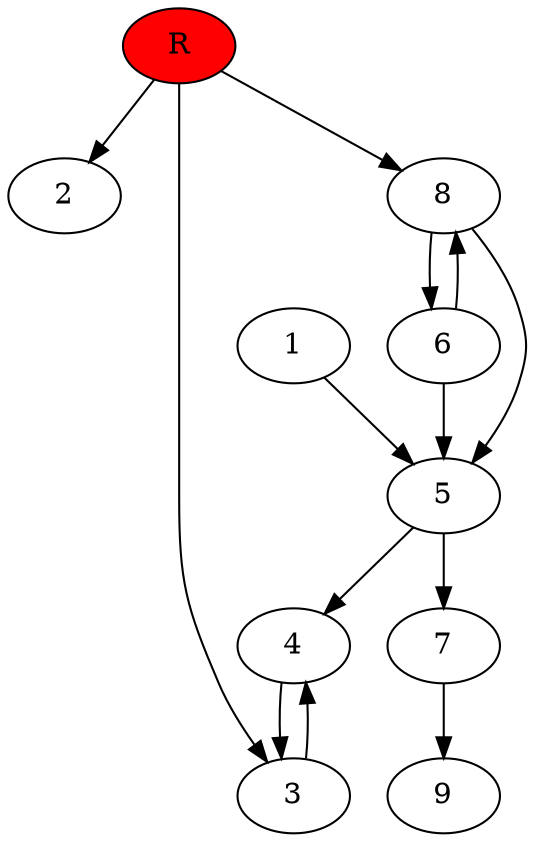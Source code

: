 digraph prb59902 {
	1
	2
	3
	4
	5
	6
	7
	8
	R [fillcolor="#ff0000" style=filled]
	1 -> 5
	3 -> 4
	4 -> 3
	5 -> 4
	5 -> 7
	6 -> 5
	6 -> 8
	7 -> 9
	8 -> 5
	8 -> 6
	R -> 2
	R -> 3
	R -> 8
}
